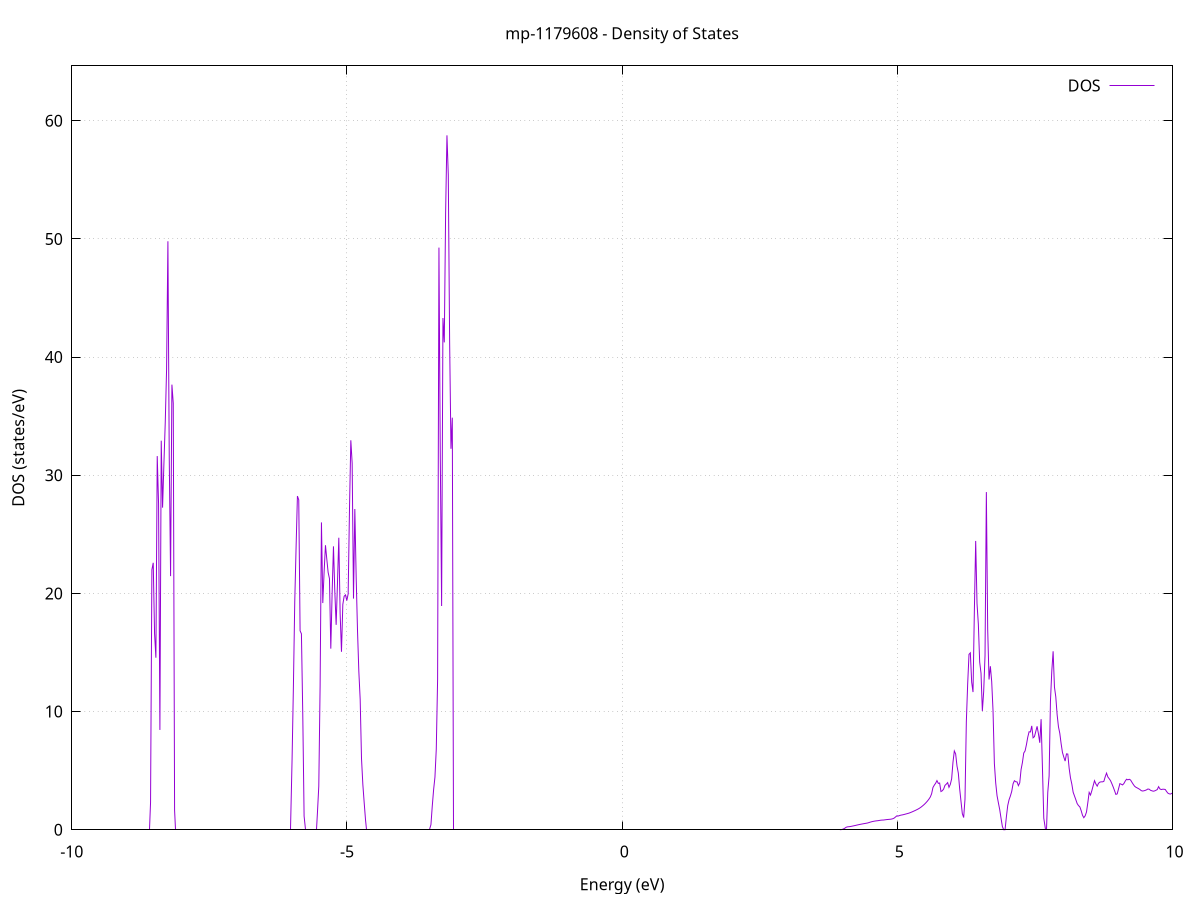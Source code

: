 set title 'mp-1179608 - Density of States'
set xlabel 'Energy (eV)'
set ylabel 'DOS (states/eV)'
set grid
set xrange [-10:10]
set yrange [0:64.647]
set xzeroaxis lt -1
set terminal png size 800,600
set output 'mp-1179608_dos_gnuplot.png'
plot '-' using 1:2 with lines title 'DOS'
-28.243700 0.000000
-28.219400 0.000000
-28.195200 0.000000
-28.170900 0.000000
-28.146600 0.000000
-28.122400 0.000000
-28.098100 0.000000
-28.073900 0.000000
-28.049600 0.000000
-28.025300 0.000000
-28.001100 0.000000
-27.976800 0.000000
-27.952600 0.000000
-27.928300 0.000000
-27.904000 0.000000
-27.879800 0.000000
-27.855500 0.000000
-27.831300 0.000000
-27.807000 0.000000
-27.782700 0.000000
-27.758500 0.000000
-27.734200 0.000000
-27.710000 0.000000
-27.685700 0.000000
-27.661400 0.000000
-27.637200 0.000000
-27.612900 0.000000
-27.588700 0.000000
-27.564400 0.000000
-27.540100 0.000000
-27.515900 0.000000
-27.491600 0.000000
-27.467400 0.000000
-27.443100 0.000000
-27.418800 0.000000
-27.394600 0.000000
-27.370300 0.000000
-27.346100 0.000000
-27.321800 0.000000
-27.297500 0.000000
-27.273300 0.000000
-27.249000 0.000000
-27.224800 0.000000
-27.200500 0.000000
-27.176200 0.000000
-27.152000 0.000000
-27.127700 0.000000
-27.103500 0.000000
-27.079200 0.000000
-27.054900 0.000000
-27.030700 0.000000
-27.006400 0.000000
-26.982200 0.000000
-26.957900 0.000000
-26.933600 0.000000
-26.909400 0.000000
-26.885100 0.000000
-26.860900 0.000000
-26.836600 0.000000
-26.812300 0.000000
-26.788100 0.000000
-26.763800 0.000000
-26.739600 0.000000
-26.715300 0.000000
-26.691000 0.000000
-26.666800 0.000000
-26.642500 0.000000
-26.618300 0.000000
-26.594000 0.000000
-26.569700 0.000000
-26.545500 0.000000
-26.521200 0.000000
-26.497000 0.000000
-26.472700 0.000000
-26.448400 0.000000
-26.424200 0.000000
-26.399900 0.000000
-26.375700 0.000000
-26.351400 0.000000
-26.327100 0.000000
-26.302900 0.000000
-26.278600 0.000000
-26.254400 0.000000
-26.230100 0.000000
-26.205800 0.000000
-26.181600 0.000000
-26.157300 0.000000
-26.133100 0.000000
-26.108800 0.000000
-26.084500 0.000000
-26.060300 0.000000
-26.036000 6.989600
-26.011800 115.674300
-25.987500 0.000000
-25.963200 0.000000
-25.939000 0.000000
-25.914700 0.000000
-25.890500 0.000000
-25.866200 0.000000
-25.841900 0.000000
-25.817700 0.000000
-25.793400 0.000000
-25.769200 0.000000
-25.744900 0.000000
-25.720600 0.000000
-25.696400 0.000000
-25.672100 0.000000
-25.647900 0.000000
-25.623600 0.000000
-25.599300 0.000000
-25.575100 0.000000
-25.550800 0.000000
-25.526600 0.000000
-25.502300 0.000000
-25.478000 0.000000
-25.453800 0.000000
-25.429500 0.000000
-25.405300 0.000000
-25.381000 0.000000
-25.356700 0.000000
-25.332500 0.000000
-25.308200 0.000000
-25.284000 0.000000
-25.259700 0.000000
-25.235400 0.000000
-25.211200 0.000000
-25.186900 0.000000
-25.162700 0.000000
-25.138400 0.000000
-25.114100 0.000000
-25.089900 0.000000
-25.065600 0.000000
-25.041400 0.000000
-25.017100 0.000000
-24.992800 0.000000
-24.968600 0.000000
-24.944300 0.000000
-24.920100 0.000000
-24.895800 0.000000
-24.871500 0.000000
-24.847300 0.000000
-24.823000 0.000000
-24.798800 0.000000
-24.774500 0.000000
-24.750200 0.000000
-24.726000 0.000000
-24.701700 0.000000
-24.677500 0.000000
-24.653200 0.000000
-24.628900 0.000000
-24.604700 0.000000
-24.580400 0.000000
-24.556200 0.000000
-24.531900 0.000000
-24.507600 0.000000
-24.483400 0.000000
-24.459100 0.000000
-24.434900 0.000000
-24.410600 0.000000
-24.386300 0.000000
-24.362100 0.000000
-24.337800 0.000000
-24.313600 0.000000
-24.289300 0.000000
-24.265000 0.000000
-24.240800 0.000000
-24.216500 0.000000
-24.192300 0.000000
-24.168000 0.000000
-24.143700 0.000000
-24.119500 0.000000
-24.095200 0.000000
-24.071000 0.000000
-24.046700 0.000000
-24.022400 0.000000
-23.998200 0.000000
-23.973900 0.000000
-23.949700 0.000000
-23.925400 0.000000
-23.901100 0.000000
-23.876900 0.000000
-23.852600 0.000000
-23.828400 0.000000
-23.804100 0.000000
-23.779800 0.000000
-23.755600 0.000000
-23.731300 0.000000
-23.707100 0.000000
-23.682800 0.000000
-23.658500 0.000000
-23.634300 0.000000
-23.610000 0.000000
-23.585800 0.000000
-23.561500 0.000000
-23.537200 0.000000
-23.513000 0.000000
-23.488700 0.000000
-23.464500 0.000000
-23.440200 0.000000
-23.415900 0.000000
-23.391700 0.000000
-23.367400 0.000000
-23.343200 0.000000
-23.318900 0.000000
-23.294600 0.000000
-23.270400 0.000000
-23.246100 0.000000
-23.221900 0.000000
-23.197600 0.000000
-23.173300 0.000000
-23.149100 0.000000
-23.124800 0.000000
-23.100600 0.000000
-23.076300 0.000000
-23.052000 0.000000
-23.027800 0.000000
-23.003500 0.000000
-22.979300 0.000000
-22.955000 0.000000
-22.930700 0.000000
-22.906500 0.000000
-22.882200 0.000000
-22.858000 0.000000
-22.833700 0.000000
-22.809400 0.000000
-22.785200 0.000000
-22.760900 0.000000
-22.736700 0.000000
-22.712400 0.000000
-22.688100 0.000000
-22.663900 0.000000
-22.639600 0.000000
-22.615400 0.000000
-22.591100 0.000000
-22.566800 0.000000
-22.542600 0.000000
-22.518300 0.000000
-22.494100 0.000000
-22.469800 0.000000
-22.445500 0.000000
-22.421300 0.000000
-22.397000 0.000000
-22.372800 0.000000
-22.348500 0.000000
-22.324200 0.000000
-22.300000 0.000000
-22.275700 0.000000
-22.251500 0.000000
-22.227200 0.000000
-22.202900 0.000000
-22.178700 0.000000
-22.154400 0.000000
-22.130200 45.768400
-22.105900 201.641200
-22.081700 0.000000
-22.057400 0.000000
-22.033100 0.000000
-22.008900 0.000000
-21.984600 0.000000
-21.960400 0.000000
-21.936100 0.000000
-21.911800 0.000000
-21.887600 0.000000
-21.863300 0.000000
-21.839100 0.000000
-21.814800 0.000000
-21.790500 0.000000
-21.766300 0.000000
-21.742000 0.000000
-21.717800 0.000000
-21.693500 0.000000
-21.669200 0.000000
-21.645000 0.000000
-21.620700 0.000000
-21.596500 0.000000
-21.572200 0.000000
-21.547900 74.171600
-21.523700 86.849000
-21.499400 98.756500
-21.475200 26.857100
-21.450900 0.000000
-21.426600 0.000000
-21.402400 0.000000
-21.378100 0.000000
-21.353900 0.000000
-21.329600 0.000000
-21.305300 0.000000
-21.281100 0.000000
-21.256800 0.000000
-21.232600 0.000000
-21.208300 0.000000
-21.184000 0.000000
-21.159800 0.000000
-21.135500 0.000000
-21.111300 0.000000
-21.087000 0.000000
-21.062700 0.000000
-21.038500 0.000000
-21.014200 0.000000
-20.990000 0.000000
-20.965700 0.000000
-20.941400 0.000000
-20.917200 0.000000
-20.892900 0.000000
-20.868700 0.000000
-20.844400 0.000000
-20.820100 0.000000
-20.795900 0.000000
-20.771600 0.000000
-20.747400 0.000000
-20.723100 0.000000
-20.698800 0.000000
-20.674600 0.000000
-20.650300 0.000000
-20.626100 0.000000
-20.601800 0.000000
-20.577500 0.000000
-20.553300 0.000000
-20.529000 0.000000
-20.504800 0.000000
-20.480500 0.000000
-20.456200 0.000000
-20.432000 0.000000
-20.407700 0.000000
-20.383500 0.000000
-20.359200 0.000000
-20.334900 0.000000
-20.310700 0.000000
-20.286400 0.000000
-20.262200 0.000000
-20.237900 0.000000
-20.213600 0.000000
-20.189400 0.000000
-20.165100 0.000000
-20.140900 0.000000
-20.116600 0.000000
-20.092300 0.000000
-20.068100 0.000000
-20.043800 0.000000
-20.019600 0.000000
-19.995300 0.000000
-19.971000 0.000000
-19.946800 0.000000
-19.922500 0.000000
-19.898300 0.000000
-19.874000 0.000000
-19.849700 0.000000
-19.825500 0.000000
-19.801200 0.000000
-19.777000 0.000000
-19.752700 0.000000
-19.728400 0.000000
-19.704200 0.000000
-19.679900 0.000000
-19.655700 0.000000
-19.631400 0.000000
-19.607100 0.000000
-19.582900 0.000000
-19.558600 0.000000
-19.534400 0.000000
-19.510100 0.000000
-19.485800 0.000000
-19.461600 0.000000
-19.437300 0.000000
-19.413100 0.000000
-19.388800 0.000000
-19.364500 0.000000
-19.340300 0.000000
-19.316000 0.000000
-19.291800 0.000000
-19.267500 0.000000
-19.243200 0.000000
-19.219000 0.000000
-19.194700 0.000000
-19.170500 0.000000
-19.146200 0.000000
-19.121900 0.000000
-19.097700 0.000000
-19.073400 0.000000
-19.049200 0.000000
-19.024900 0.000000
-19.000600 0.000000
-18.976400 0.000000
-18.952100 0.000000
-18.927900 0.000000
-18.903600 0.000000
-18.879300 0.000000
-18.855100 0.000000
-18.830800 0.000000
-18.806600 0.000000
-18.782300 0.000000
-18.758000 0.000000
-18.733800 0.000000
-18.709500 0.000000
-18.685300 0.000000
-18.661000 0.000000
-18.636700 0.000000
-18.612500 0.000000
-18.588200 0.000000
-18.564000 0.000000
-18.539700 0.000000
-18.515400 0.000000
-18.491200 0.000000
-18.466900 0.000000
-18.442700 0.000000
-18.418400 0.000000
-18.394100 0.000000
-18.369900 0.000000
-18.345600 0.000000
-18.321400 0.000000
-18.297100 0.000000
-18.272800 0.000000
-18.248600 0.000000
-18.224300 0.000000
-18.200100 0.000000
-18.175800 0.000000
-18.151500 0.000000
-18.127300 0.000000
-18.103000 0.000000
-18.078800 0.000000
-18.054500 0.000000
-18.030200 0.000000
-18.006000 0.000000
-17.981700 0.000000
-17.957500 0.000000
-17.933200 0.000000
-17.908900 0.000000
-17.884700 0.000000
-17.860400 0.000000
-17.836200 0.000000
-17.811900 0.000000
-17.787600 0.000000
-17.763400 0.000000
-17.739100 0.000000
-17.714900 0.000000
-17.690600 0.000000
-17.666300 0.000000
-17.642100 0.000000
-17.617800 0.000000
-17.593600 0.000000
-17.569300 0.000000
-17.545000 0.000000
-17.520800 0.000000
-17.496500 0.000000
-17.472300 0.000000
-17.448000 0.000000
-17.423700 0.000000
-17.399500 0.000000
-17.375200 0.000000
-17.351000 0.000000
-17.326700 0.000000
-17.302400 0.000000
-17.278200 0.000000
-17.253900 0.000000
-17.229700 0.000000
-17.205400 0.000000
-17.181100 0.000000
-17.156900 0.000000
-17.132600 0.000000
-17.108400 0.000000
-17.084100 0.000000
-17.059800 0.000000
-17.035600 0.000000
-17.011300 0.000000
-16.987100 0.000000
-16.962800 0.000000
-16.938500 0.000000
-16.914300 0.000000
-16.890000 0.000000
-16.865800 0.000000
-16.841500 0.000000
-16.817200 0.000000
-16.793000 0.000000
-16.768700 0.000000
-16.744500 0.000000
-16.720200 0.000000
-16.695900 0.000000
-16.671700 0.000000
-16.647400 0.000000
-16.623200 0.000000
-16.598900 0.000000
-16.574600 0.000000
-16.550400 0.000000
-16.526100 0.000000
-16.501900 0.000000
-16.477600 0.000000
-16.453300 0.000000
-16.429100 0.000000
-16.404800 0.000000
-16.380600 0.000000
-16.356300 0.000000
-16.332000 0.000000
-16.307800 0.000000
-16.283500 0.000000
-16.259300 0.000000
-16.235000 0.000000
-16.210700 0.000000
-16.186500 0.000000
-16.162200 0.000000
-16.138000 0.000000
-16.113700 0.000000
-16.089400 0.000000
-16.065200 0.000000
-16.040900 0.000000
-16.016700 0.000000
-15.992400 0.000000
-15.968100 0.000000
-15.943900 0.000000
-15.919600 0.000000
-15.895400 0.000000
-15.871100 0.000000
-15.846800 0.000000
-15.822600 0.000000
-15.798300 0.000000
-15.774100 0.000000
-15.749800 0.000000
-15.725500 0.000000
-15.701300 0.000000
-15.677000 0.000000
-15.652800 0.000000
-15.628500 0.000000
-15.604200 0.000000
-15.580000 0.000000
-15.555700 0.000000
-15.531500 0.000000
-15.507200 0.000000
-15.482900 0.000000
-15.458700 0.000000
-15.434400 0.000000
-15.410200 0.000000
-15.385900 0.000000
-15.361600 0.000000
-15.337400 0.000000
-15.313100 0.000000
-15.288900 0.000000
-15.264600 0.000000
-15.240300 0.000000
-15.216100 0.000000
-15.191800 0.000000
-15.167600 0.000000
-15.143300 0.000000
-15.119000 0.000000
-15.094800 0.000000
-15.070500 0.000000
-15.046300 0.000000
-15.022000 0.000000
-14.997700 0.000000
-14.973500 0.000000
-14.949200 0.000000
-14.925000 0.000000
-14.900700 0.000000
-14.876400 0.000000
-14.852200 0.000000
-14.827900 0.000000
-14.803700 0.000000
-14.779400 0.000000
-14.755100 0.000000
-14.730900 0.000000
-14.706600 0.000000
-14.682400 0.000000
-14.658100 0.000000
-14.633800 0.000000
-14.609600 0.000000
-14.585300 0.000000
-14.561100 0.000000
-14.536800 0.000000
-14.512500 0.000000
-14.488300 0.000000
-14.464000 0.000000
-14.439800 0.000000
-14.415500 0.000000
-14.391200 0.000000
-14.367000 0.000000
-14.342700 0.000000
-14.318500 0.000000
-14.294200 0.000000
-14.270000 0.000000
-14.245700 0.000000
-14.221400 0.000000
-14.197200 0.000000
-14.172900 0.000000
-14.148700 0.000000
-14.124400 0.000000
-14.100100 0.000000
-14.075900 0.000000
-14.051600 0.000000
-14.027400 0.000000
-14.003100 0.000000
-13.978800 0.000000
-13.954600 0.000000
-13.930300 0.000000
-13.906100 0.000000
-13.881800 0.000000
-13.857500 0.000000
-13.833300 0.000000
-13.809000 0.000000
-13.784800 0.000000
-13.760500 0.000000
-13.736200 0.000000
-13.712000 0.000000
-13.687700 0.000000
-13.663500 0.000000
-13.639200 0.000000
-13.614900 0.000000
-13.590700 0.000000
-13.566400 0.000000
-13.542200 0.000000
-13.517900 0.000000
-13.493600 0.000000
-13.469400 0.000000
-13.445100 0.000000
-13.420900 0.000000
-13.396600 0.000000
-13.372300 0.000000
-13.348100 0.000000
-13.323800 0.000000
-13.299600 0.000000
-13.275300 0.000000
-13.251000 0.000000
-13.226800 0.000000
-13.202500 0.000000
-13.178300 0.000000
-13.154000 0.000000
-13.129700 0.000000
-13.105500 0.000000
-13.081200 0.000000
-13.057000 0.000000
-13.032700 0.000000
-13.008400 0.000000
-12.984200 0.000000
-12.959900 0.000000
-12.935700 0.000000
-12.911400 0.000000
-12.887100 0.000000
-12.862900 0.000000
-12.838600 0.000000
-12.814400 0.000000
-12.790100 0.000000
-12.765800 0.000000
-12.741600 0.000000
-12.717300 0.000000
-12.693100 0.000000
-12.668800 0.000000
-12.644500 0.000000
-12.620300 0.000000
-12.596000 0.000000
-12.571800 0.000000
-12.547500 0.000000
-12.523200 0.000000
-12.499000 0.000000
-12.474700 0.000000
-12.450500 0.000000
-12.426200 0.000000
-12.401900 0.000000
-12.377700 0.000000
-12.353400 0.000000
-12.329200 0.000000
-12.304900 0.000000
-12.280600 0.000000
-12.256400 0.000000
-12.232100 0.000000
-12.207900 0.000000
-12.183600 0.000000
-12.159300 0.000000
-12.135100 0.000000
-12.110800 0.000000
-12.086600 0.000000
-12.062300 0.000000
-12.038000 0.000000
-12.013800 0.000000
-11.989500 0.000000
-11.965300 0.000000
-11.941000 0.000000
-11.916700 0.000000
-11.892500 0.000000
-11.868200 0.000000
-11.844000 0.000000
-11.819700 0.000000
-11.795400 0.000000
-11.771200 0.000000
-11.746900 0.000000
-11.722700 0.000000
-11.698400 0.000000
-11.674100 0.000000
-11.649900 0.000000
-11.625600 0.000000
-11.601400 0.000000
-11.577100 0.000000
-11.552800 0.000000
-11.528600 0.000000
-11.504300 0.000000
-11.480100 0.000000
-11.455800 0.000000
-11.431500 0.000000
-11.407300 0.000000
-11.383000 0.000000
-11.358800 0.000000
-11.334500 0.000000
-11.310200 0.000000
-11.286000 0.000000
-11.261700 0.000000
-11.237500 0.000000
-11.213200 0.000000
-11.188900 0.000000
-11.164700 0.000000
-11.140400 0.000000
-11.116200 0.000000
-11.091900 0.000000
-11.067600 0.000000
-11.043400 0.000000
-11.019100 0.000000
-10.994900 0.000000
-10.970600 0.000000
-10.946300 0.000000
-10.922100 0.804100
-10.897800 1.560700
-10.873600 2.263800
-10.849300 2.971500
-10.825000 3.960500
-10.800800 4.523800
-10.776500 5.155900
-10.752300 7.233900
-10.728000 9.066100
-10.703700 12.742000
-10.679500 23.434800
-10.655200 24.237800
-10.631000 25.458300
-10.606700 16.348200
-10.582400 11.263300
-10.558200 12.159400
-10.533900 2.748900
-10.509700 0.000000
-10.485400 0.000000
-10.461100 0.000000
-10.436900 0.000000
-10.412600 0.000000
-10.388400 0.000000
-10.364100 0.000000
-10.339800 0.000000
-10.315600 0.000000
-10.291300 0.000000
-10.267100 0.000000
-10.242800 0.000000
-10.218500 0.000000
-10.194300 0.000000
-10.170000 0.000000
-10.145800 0.000000
-10.121500 0.000000
-10.097200 0.000000
-10.073000 0.000000
-10.048700 0.000000
-10.024500 0.000000
-10.000200 0.000000
-9.975900 0.000000
-9.951700 0.000000
-9.927400 0.000000
-9.903200 0.000000
-9.878900 0.000000
-9.854600 0.000000
-9.830400 0.000000
-9.806100 0.000000
-9.781900 0.000000
-9.757600 0.000000
-9.733300 0.000000
-9.709100 0.000000
-9.684800 0.000000
-9.660600 0.000000
-9.636300 0.000000
-9.612000 0.000000
-9.587800 0.000000
-9.563500 0.000000
-9.539300 0.000000
-9.515000 0.000000
-9.490700 0.000000
-9.466500 0.000000
-9.442200 0.000000
-9.418000 0.000000
-9.393700 0.000000
-9.369400 0.000000
-9.345200 0.000000
-9.320900 0.000000
-9.296700 0.000000
-9.272400 0.000000
-9.248100 0.000000
-9.223900 0.000000
-9.199600 0.000000
-9.175400 0.000000
-9.151100 0.000000
-9.126800 0.000000
-9.102600 0.000000
-9.078300 0.000000
-9.054100 0.000000
-9.029800 0.000000
-9.005500 0.000000
-8.981300 0.000000
-8.957000 0.000000
-8.932800 0.000000
-8.908500 0.000000
-8.884200 0.000000
-8.860000 0.000000
-8.835700 0.000000
-8.811500 0.000000
-8.787200 0.000000
-8.762900 0.000000
-8.738700 0.000000
-8.714400 0.000000
-8.690200 0.000000
-8.665900 0.000000
-8.641600 0.000000
-8.617400 0.000000
-8.593100 0.000000
-8.568900 2.321900
-8.544600 22.011300
-8.520300 22.594500
-8.496100 16.603400
-8.471800 14.561800
-8.447600 31.625100
-8.423300 27.585700
-8.399000 8.450400
-8.374800 32.929800
-8.350500 27.259000
-8.326300 30.954900
-8.302000 34.427600
-8.277700 38.947800
-8.253500 49.804000
-8.229200 31.510300
-8.205000 21.466200
-8.180700 37.670800
-8.156400 36.092200
-8.132200 1.643500
-8.107900 0.000000
-8.083700 0.000000
-8.059400 0.000000
-8.035100 0.000000
-8.010900 0.000000
-7.986600 0.000000
-7.962400 0.000000
-7.938100 0.000000
-7.913800 0.000000
-7.889600 0.000000
-7.865300 0.000000
-7.841100 0.000000
-7.816800 0.000000
-7.792500 0.000000
-7.768300 0.000000
-7.744000 0.000000
-7.719800 0.000000
-7.695500 0.000000
-7.671200 0.000000
-7.647000 0.000000
-7.622700 0.000000
-7.598500 0.000000
-7.574200 0.000000
-7.549900 0.000000
-7.525700 0.000000
-7.501400 0.000000
-7.477200 0.000000
-7.452900 0.000000
-7.428600 0.000000
-7.404400 0.000000
-7.380100 0.000000
-7.355900 0.000000
-7.331600 0.000000
-7.307300 0.000000
-7.283100 0.000000
-7.258800 0.000000
-7.234600 0.000000
-7.210300 0.000000
-7.186000 0.000000
-7.161800 0.000000
-7.137500 0.000000
-7.113300 0.000000
-7.089000 0.000000
-7.064700 0.000000
-7.040500 0.000000
-7.016200 0.000000
-6.992000 0.000000
-6.967700 0.000000
-6.943400 0.000000
-6.919200 0.000000
-6.894900 0.000000
-6.870700 0.000000
-6.846400 0.000000
-6.822100 0.000000
-6.797900 0.000000
-6.773600 0.000000
-6.749400 0.000000
-6.725100 0.000000
-6.700800 0.000000
-6.676600 0.000000
-6.652300 0.000000
-6.628100 0.000000
-6.603800 0.000000
-6.579600 0.000000
-6.555300 0.000000
-6.531000 0.000000
-6.506800 0.000000
-6.482500 0.000000
-6.458300 0.000000
-6.434000 0.000000
-6.409700 0.000000
-6.385500 0.000000
-6.361200 0.000000
-6.337000 0.000000
-6.312700 0.000000
-6.288400 0.000000
-6.264200 0.000000
-6.239900 0.000000
-6.215700 0.000000
-6.191400 0.000000
-6.167100 0.000000
-6.142900 0.000000
-6.118600 0.000000
-6.094400 0.000000
-6.070100 0.000000
-6.045800 0.000000
-6.021600 0.000000
-5.997300 5.970800
-5.973100 12.164400
-5.948800 19.311300
-5.924500 23.904600
-5.900300 28.240500
-5.876000 27.919300
-5.851800 16.836700
-5.827500 16.582400
-5.803200 9.804300
-5.779000 1.158000
-5.754700 0.000000
-5.730500 0.000000
-5.706200 0.000000
-5.681900 0.000000
-5.657700 0.000000
-5.633400 0.000000
-5.609200 0.000000
-5.584900 0.000000
-5.560600 0.000100
-5.536400 1.461700
-5.512100 3.687900
-5.487900 12.182800
-5.463600 26.014300
-5.439300 19.185100
-5.415100 21.848800
-5.390800 24.080100
-5.366600 22.911600
-5.342300 21.782600
-5.318000 21.252100
-5.293800 15.328800
-5.269500 20.068300
-5.245300 23.983900
-5.221000 20.176900
-5.196700 17.343400
-5.172500 20.892700
-5.148200 24.716200
-5.124000 18.291800
-5.099700 15.062600
-5.075400 19.065900
-5.051200 19.761900
-5.026900 19.876900
-5.002700 19.398200
-4.978400 19.965600
-4.954100 27.140000
-4.929900 32.962900
-4.905600 31.021800
-4.881400 19.562300
-4.857100 27.147700
-4.832800 21.366800
-4.808600 16.875800
-4.784300 13.388300
-4.760100 11.047800
-4.735800 6.024900
-4.711500 3.830100
-4.687300 2.299700
-4.663000 0.841500
-4.638800 0.000000
-4.614500 0.000000
-4.590200 0.000000
-4.566000 0.000000
-4.541700 0.000000
-4.517500 0.000000
-4.493200 0.000000
-4.468900 0.000000
-4.444700 0.000000
-4.420400 0.000000
-4.396200 0.000000
-4.371900 0.000000
-4.347600 0.000000
-4.323400 0.000000
-4.299100 0.000000
-4.274900 0.000000
-4.250600 0.000000
-4.226300 0.000000
-4.202100 0.000000
-4.177800 0.000000
-4.153600 0.000000
-4.129300 0.000000
-4.105000 0.000000
-4.080800 0.000000
-4.056500 0.000000
-4.032300 0.000000
-4.008000 0.000000
-3.983700 0.000000
-3.959500 0.000000
-3.935200 0.000000
-3.911000 0.000000
-3.886700 0.000000
-3.862400 0.000000
-3.838200 0.000000
-3.813900 0.000000
-3.789700 0.000000
-3.765400 0.000000
-3.741100 0.000000
-3.716900 0.000000
-3.692600 0.000000
-3.668400 0.000000
-3.644100 0.000000
-3.619800 0.000000
-3.595600 0.000000
-3.571300 0.000000
-3.547100 0.000000
-3.522800 0.000000
-3.498500 0.000000
-3.474300 0.434500
-3.450000 2.009600
-3.425800 3.389300
-3.401500 4.455200
-3.377200 6.826100
-3.353000 12.748700
-3.328700 49.269500
-3.304500 31.660700
-3.280200 18.937800
-3.255900 43.309500
-3.231700 41.247300
-3.207400 52.241900
-3.183200 58.769600
-3.158900 55.429500
-3.134600 41.303200
-3.110400 32.240400
-3.086100 34.874600
-3.061900 0.000000
-3.037600 0.000000
-3.013300 0.000000
-2.989100 0.000000
-2.964800 0.000000
-2.940600 0.000000
-2.916300 0.000000
-2.892000 0.000000
-2.867800 0.000000
-2.843500 0.000000
-2.819300 0.000000
-2.795000 0.000000
-2.770700 0.000000
-2.746500 0.000000
-2.722200 0.000000
-2.698000 0.000000
-2.673700 0.000000
-2.649400 0.000000
-2.625200 0.000000
-2.600900 0.000000
-2.576700 0.000000
-2.552400 0.000000
-2.528100 0.000000
-2.503900 0.000000
-2.479600 0.000000
-2.455400 0.000000
-2.431100 0.000000
-2.406800 0.000000
-2.382600 0.000000
-2.358300 0.000000
-2.334100 0.000000
-2.309800 0.000000
-2.285500 0.000000
-2.261300 0.000000
-2.237000 0.000000
-2.212800 0.000000
-2.188500 0.000000
-2.164200 0.000000
-2.140000 0.000000
-2.115700 0.000000
-2.091500 0.000000
-2.067200 0.000000
-2.042900 0.000000
-2.018700 0.000000
-1.994400 0.000000
-1.970200 0.000000
-1.945900 0.000000
-1.921600 0.000000
-1.897400 0.000000
-1.873100 0.000000
-1.848900 0.000000
-1.824600 0.000000
-1.800300 0.000000
-1.776100 0.000000
-1.751800 0.000000
-1.727600 0.000000
-1.703300 0.000000
-1.679000 0.000000
-1.654800 0.000000
-1.630500 0.000000
-1.606300 0.000000
-1.582000 0.000000
-1.557700 0.000000
-1.533500 0.000000
-1.509200 0.000000
-1.485000 0.000000
-1.460700 0.000000
-1.436400 0.000000
-1.412200 0.000000
-1.387900 0.000000
-1.363700 0.000000
-1.339400 0.000000
-1.315100 0.000000
-1.290900 0.000000
-1.266600 0.000000
-1.242400 0.000000
-1.218100 0.000000
-1.193800 0.000000
-1.169600 0.000000
-1.145300 0.000000
-1.121100 0.000000
-1.096800 0.000000
-1.072500 0.000000
-1.048300 0.000000
-1.024000 0.000000
-0.999800 0.000000
-0.975500 0.000000
-0.951200 0.000000
-0.927000 0.000000
-0.902700 0.000000
-0.878500 0.000000
-0.854200 0.000000
-0.829900 0.000000
-0.805700 0.000000
-0.781400 0.000000
-0.757200 0.000000
-0.732900 0.000000
-0.708600 0.000000
-0.684400 0.000000
-0.660100 0.000000
-0.635900 0.000000
-0.611600 0.000000
-0.587300 0.000000
-0.563100 0.000000
-0.538800 0.000000
-0.514600 0.000000
-0.490300 0.000000
-0.466000 0.000000
-0.441800 0.000000
-0.417500 0.000000
-0.393300 0.000000
-0.369000 0.000000
-0.344700 0.000000
-0.320500 0.000000
-0.296200 0.000000
-0.272000 0.000000
-0.247700 0.000000
-0.223400 0.000000
-0.199200 0.000000
-0.174900 0.000000
-0.150700 0.000000
-0.126400 0.000000
-0.102100 0.000000
-0.077900 0.000000
-0.053600 0.000000
-0.029400 0.000000
-0.005100 0.000000
0.019200 0.000000
0.043400 0.000000
0.067700 0.000000
0.091900 0.000000
0.116200 0.000000
0.140500 0.000000
0.164700 0.000000
0.189000 0.000000
0.213200 0.000000
0.237500 0.000000
0.261800 0.000000
0.286000 0.000000
0.310300 0.000000
0.334500 0.000000
0.358800 0.000000
0.383100 0.000000
0.407300 0.000000
0.431600 0.000000
0.455800 0.000000
0.480100 0.000000
0.504400 0.000000
0.528600 0.000000
0.552900 0.000000
0.577100 0.000000
0.601400 0.000000
0.625700 0.000000
0.649900 0.000000
0.674200 0.000000
0.698400 0.000000
0.722700 0.000000
0.747000 0.000000
0.771200 0.000000
0.795500 0.000000
0.819700 0.000000
0.844000 0.000000
0.868300 0.000000
0.892500 0.000000
0.916800 0.000000
0.941000 0.000000
0.965300 0.000000
0.989600 0.000000
1.013800 0.000000
1.038100 0.000000
1.062300 0.000000
1.086600 0.000000
1.110900 0.000000
1.135100 0.000000
1.159400 0.000000
1.183600 0.000000
1.207900 0.000000
1.232100 0.000000
1.256400 0.000000
1.280700 0.000000
1.304900 0.000000
1.329200 0.000000
1.353400 0.000000
1.377700 0.000000
1.402000 0.000000
1.426200 0.000000
1.450500 0.000000
1.474700 0.000000
1.499000 0.000000
1.523300 0.000000
1.547500 0.000000
1.571800 0.000000
1.596000 0.000000
1.620300 0.000000
1.644600 0.000000
1.668800 0.000000
1.693100 0.000000
1.717300 0.000000
1.741600 0.000000
1.765900 0.000000
1.790100 0.000000
1.814400 0.000000
1.838600 0.000000
1.862900 0.000000
1.887200 0.000000
1.911400 0.000000
1.935700 0.000000
1.959900 0.000000
1.984200 0.000000
2.008500 0.000000
2.032700 0.000000
2.057000 0.000000
2.081200 0.000000
2.105500 0.000000
2.129800 0.000000
2.154000 0.000000
2.178300 0.000000
2.202500 0.000000
2.226800 0.000000
2.251100 0.000000
2.275300 0.000000
2.299600 0.000000
2.323800 0.000000
2.348100 0.000000
2.372400 0.000000
2.396600 0.000000
2.420900 0.000000
2.445100 0.000000
2.469400 0.000000
2.493700 0.000000
2.517900 0.000000
2.542200 0.000000
2.566400 0.000000
2.590700 0.000000
2.615000 0.000000
2.639200 0.000000
2.663500 0.000000
2.687700 0.000000
2.712000 0.000000
2.736300 0.000000
2.760500 0.000000
2.784800 0.000000
2.809000 0.000000
2.833300 0.000000
2.857600 0.000000
2.881800 0.000000
2.906100 0.000000
2.930300 0.000000
2.954600 0.000000
2.978900 0.000000
3.003100 0.000000
3.027400 0.000000
3.051600 0.000000
3.075900 0.000000
3.100200 0.000000
3.124400 0.000000
3.148700 0.000000
3.172900 0.000000
3.197200 0.000000
3.221500 0.000000
3.245700 0.000000
3.270000 0.000000
3.294200 0.000000
3.318500 0.000000
3.342800 0.000000
3.367000 0.000000
3.391300 0.000000
3.415500 0.000000
3.439800 0.000000
3.464100 0.000000
3.488300 0.000000
3.512600 0.000000
3.536800 0.000000
3.561100 0.000000
3.585400 0.000000
3.609600 0.000000
3.633900 0.000000
3.658100 0.000000
3.682400 0.000000
3.706700 0.000000
3.730900 0.000000
3.755200 0.000000
3.779400 0.000000
3.803700 0.000000
3.828000 0.000000
3.852200 0.000000
3.876500 0.000000
3.900700 0.000000
3.925000 0.000000
3.949300 0.000000
3.973500 0.005400
3.997800 0.029100
4.022000 0.071700
4.046300 0.133300
4.070600 0.213800
4.094800 0.248600
4.119100 0.259000
4.143300 0.272800
4.167600 0.295000
4.191900 0.319000
4.216100 0.343800
4.240400 0.369500
4.264600 0.395900
4.288900 0.422200
4.313200 0.447300
4.337400 0.469600
4.361700 0.491200
4.385900 0.512100
4.410200 0.531800
4.434500 0.551900
4.458700 0.573500
4.483000 0.608500
4.507200 0.645000
4.531500 0.677000
4.555800 0.704500
4.580000 0.727200
4.604300 0.745700
4.628500 0.761000
4.652800 0.772700
4.677100 0.793400
4.701300 0.810900
4.725600 0.820600
4.749800 0.824900
4.774100 0.841800
4.798400 0.857300
4.822600 0.870000
4.846900 0.880100
4.871100 0.889800
4.895400 0.906800
4.919700 0.937800
4.943900 0.992800
4.968200 1.087900
4.992400 1.180800
5.016700 1.164400
5.041000 1.206400
5.065200 1.238700
5.089500 1.258400
5.113700 1.283200
5.138000 1.313800
5.162300 1.344300
5.186500 1.375200
5.210800 1.407700
5.235000 1.450000
5.259300 1.496600
5.283600 1.545500
5.307800 1.596500
5.332100 1.649500
5.356300 1.704700
5.380600 1.764300
5.404900 1.832300
5.429100 1.910500
5.453400 2.000100
5.477600 2.094800
5.501900 2.201300
5.526200 2.320100
5.550400 2.449300
5.574700 2.598400
5.598900 2.769800
5.623200 3.045700
5.647500 3.577900
5.671700 3.776200
5.696000 3.936800
5.720200 4.162100
5.744500 3.926900
5.768800 3.955000
5.793000 3.236600
5.817300 3.302200
5.841500 3.445400
5.865800 3.757000
5.890100 3.863300
5.914300 3.991900
5.938600 3.593200
5.962800 3.842000
5.987100 4.312200
6.011400 5.721200
6.035600 6.669300
6.059900 6.416900
6.084100 5.402700
6.108400 4.793600
6.132700 3.472100
6.156900 2.407500
6.181200 1.364200
6.205400 1.035300
6.229700 2.594200
6.254000 9.141700
6.278200 12.327100
6.302500 14.847200
6.326700 14.972300
6.351000 12.485500
6.375300 11.653800
6.399500 18.411500
6.423800 24.444800
6.448000 19.149500
6.472300 17.406500
6.496600 14.187300
6.520800 13.252200
6.545100 10.048300
6.569300 11.708400
6.593600 14.746600
6.617900 28.580300
6.642100 16.959500
6.666400 12.718800
6.690600 13.841600
6.714900 12.532200
6.739200 10.056300
6.763400 5.610600
6.787700 3.962600
6.811900 2.888100
6.836200 2.286300
6.860500 1.706700
6.884700 0.966000
6.909000 0.273100
6.933200 0.000000
6.957500 0.005100
6.981800 1.102700
7.006000 2.048200
7.030300 2.542300
7.054500 2.860700
7.078800 3.250600
7.103100 3.888000
7.127300 4.150800
7.151600 4.065500
7.175800 4.049800
7.200100 3.734300
7.224400 3.971700
7.248600 5.094800
7.272900 5.688800
7.297100 6.492600
7.321400 6.674200
7.345700 7.194100
7.369900 7.830600
7.394200 8.295200
7.418400 8.276600
7.442700 8.792500
7.467000 7.783200
7.491200 7.881300
7.515500 8.312300
7.539700 8.755600
7.564000 8.124200
7.588300 7.363800
7.612500 9.362700
7.636800 5.275100
7.661000 0.981600
7.685300 0.000000
7.709600 0.000000
7.733800 3.174700
7.758100 4.554800
7.782300 10.867200
7.806600 13.411600
7.830900 15.104100
7.855100 12.077800
7.879400 11.250400
7.903600 9.743700
7.927900 8.715600
7.952200 8.162800
7.976400 7.284500
8.000700 6.536800
8.024900 6.153700
8.049200 5.812600
8.073500 6.422300
8.097700 6.407500
8.122000 5.208900
8.146200 4.396300
8.170500 3.871800
8.194800 3.180000
8.219000 2.864300
8.243300 2.547700
8.267500 2.221000
8.291800 2.047900
8.316100 1.939900
8.340300 1.623600
8.364600 1.227600
8.388800 1.022100
8.413100 1.179700
8.437400 1.505500
8.461600 2.299600
8.485900 3.164400
8.510100 2.940000
8.534400 3.305400
8.558700 3.738400
8.582900 4.152900
8.607200 3.881400
8.631400 3.693500
8.655700 3.936100
8.680000 4.032000
8.704200 4.058500
8.728500 4.054800
8.752700 4.098000
8.777000 4.477500
8.801300 4.794000
8.825500 4.471700
8.849800 4.320100
8.874000 4.156000
8.898300 3.901100
8.922600 3.620400
8.946800 3.313500
8.971100 2.992600
8.995300 3.037500
9.019600 3.468800
9.043800 3.904500
9.068100 3.856700
9.092400 3.796100
9.116600 3.912300
9.140900 4.119300
9.165100 4.278100
9.189400 4.227900
9.213700 4.272700
9.237900 4.212300
9.262200 4.026000
9.286400 3.847900
9.310700 3.689400
9.335000 3.599100
9.359200 3.541700
9.383500 3.477900
9.407700 3.409100
9.432000 3.312900
9.456300 3.279700
9.480500 3.297800
9.504800 3.333300
9.529000 3.381700
9.553300 3.451300
9.577600 3.429500
9.601800 3.337800
9.626100 3.298900
9.650300 3.263300
9.674600 3.287200
9.698900 3.342100
9.723100 3.403100
9.747400 3.648500
9.771600 3.456900
9.795900 3.403000
9.820200 3.432000
9.844400 3.429900
9.868700 3.409400
9.892900 3.236100
9.917200 3.095800
9.941500 3.039000
9.965700 3.024800
9.990000 3.092200
10.014200 3.135700
10.038500 3.216500
10.062800 3.282900
10.087000 3.254500
10.111300 3.259500
10.135500 3.359800
10.159800 3.512600
10.184100 3.584100
10.208300 3.384900
10.232600 3.362200
10.256800 3.447900
10.281100 3.548600
10.305400 3.674400
10.329600 3.428500
10.353900 3.573400
10.378100 3.756100
10.402400 3.923600
10.426700 3.806900
10.450900 3.703000
10.475200 3.609900
10.499400 3.519900
10.523700 3.406200
10.548000 3.241700
10.572200 3.167500
10.596500 3.119800
10.620700 3.070100
10.645000 3.012500
10.669300 3.052200
10.693500 3.263500
10.717800 3.568100
10.742000 3.835700
10.766300 3.962400
10.790600 4.096700
10.814800 4.152800
10.839100 4.054300
10.863300 3.961000
10.887600 3.882200
10.911900 3.765700
10.936100 3.731700
10.960400 3.728500
10.984600 3.753800
11.008900 3.896800
11.033200 4.129400
11.057400 4.356900
11.081700 4.485300
11.105900 4.449100
11.130200 4.122800
11.154500 3.977900
11.178700 3.872800
11.203000 3.822600
11.227200 3.768400
11.251500 3.691200
11.275800 3.566100
11.300000 3.438600
11.324300 3.320000
11.348500 3.217600
11.372800 3.191300
11.397100 3.219600
11.421300 3.417700
11.445600 3.958900
11.469800 4.091600
11.494100 4.217500
11.518400 4.257500
11.542600 4.081100
11.566900 4.075400
11.591100 4.109500
11.615400 4.044100
11.639700 4.025300
11.663900 4.028800
11.688200 4.034300
11.712400 4.059100
11.736700 3.918900
11.761000 3.835900
11.785200 3.889100
11.809500 3.537800
11.833700 3.697100
11.858000 4.024800
11.882300 4.718300
11.906500 4.830800
11.930800 5.193000
11.955000 5.618500
11.979300 5.294500
12.003600 5.107200
12.027800 4.951800
12.052100 4.566600
12.076300 4.469600
12.100600 4.287600
12.124900 4.215700
12.149100 4.343900
12.173400 4.920300
12.197600 5.273100
12.221900 5.143000
12.246200 5.459100
12.270400 5.236300
12.294700 5.097100
12.318900 4.905800
12.343200 5.394900
12.367500 5.706800
12.391700 5.943900
12.416000 5.256400
12.440200 5.063800
12.464500 5.148200
12.488800 5.255900
12.513000 5.467200
12.537300 5.054700
12.561500 4.476700
12.585800 4.393500
12.610100 4.174600
12.634300 4.491100
12.658600 4.572600
12.682800 4.033600
12.707100 3.875000
12.731400 3.517900
12.755600 3.384600
12.779900 3.699500
12.804100 3.595200
12.828400 3.499500
12.852700 3.427600
12.876900 3.576800
12.901200 3.963300
12.925400 4.164300
12.949700 4.562600
12.974000 4.789500
12.998200 4.837000
13.022500 4.914900
13.046700 5.257300
13.071000 4.513700
13.095300 4.756000
13.119500 4.980000
13.143800 5.053300
13.168000 5.671300
13.192300 6.266700
13.216600 6.683000
13.240800 7.070400
13.265100 7.045700
13.289300 6.865400
13.313600 6.326900
13.337900 5.762800
13.362100 5.499500
13.386400 5.590700
13.410600 5.235500
13.434900 4.756400
13.459200 4.303800
13.483400 4.545100
13.507700 5.310300
13.531900 6.376700
13.556200 6.827200
13.580500 6.586900
13.604700 6.293400
13.629000 6.310600
13.653200 5.810200
13.677500 5.596700
13.701800 5.481100
13.726000 5.704100
13.750300 6.078100
13.774500 6.781700
13.798800 6.948100
13.823100 7.569600
13.847300 7.717900
13.871600 8.043000
13.895800 8.018200
13.920100 7.760300
13.944400 7.317000
13.968600 7.160200
13.992900 7.416400
14.017100 8.639200
14.041400 9.695000
14.065700 7.822900
14.089900 6.782200
14.114200 6.563400
14.138400 6.731300
14.162700 6.489600
14.187000 6.445200
14.211200 6.677100
14.235500 7.099500
14.259700 7.247000
14.284000 7.307900
14.308300 7.322600
14.332500 7.017300
14.356800 7.304900
14.381000 6.474200
14.405300 6.495000
14.429600 6.204100
14.453800 5.736000
14.478100 5.329200
14.502300 5.084500
14.526600 4.891800
14.550900 4.802400
14.575100 4.773700
14.599400 4.847200
14.623600 5.179700
14.647900 6.017400
14.672200 6.296300
14.696400 6.456100
14.720700 6.277500
14.744900 5.546400
14.769200 5.164100
14.793500 5.232600
14.817700 5.032500
14.842000 4.838300
14.866200 5.229500
14.890500 5.216900
14.914800 5.142900
14.939000 5.336900
14.963300 5.524100
14.987500 5.852900
15.011800 5.707200
15.036100 5.556300
15.060300 4.999200
15.084600 4.852000
15.108800 5.990400
15.133100 6.389400
15.157400 6.156200
15.181600 6.597500
15.205900 6.374800
15.230100 6.110500
15.254400 5.663300
15.278700 5.615900
15.302900 5.222100
15.327200 4.990200
15.351400 4.898000
15.375700 4.426100
15.400000 4.592200
15.424200 4.935600
15.448500 6.070800
15.472700 6.991800
15.497000 7.340400
15.521300 6.719600
15.545500 6.123400
15.569800 5.813800
15.594000 5.776900
15.618300 5.560800
15.642600 5.480600
15.666800 5.363300
15.691100 5.203500
15.715300 4.972700
15.739600 4.612200
15.763900 3.775700
15.788100 3.703800
15.812400 3.897500
15.836600 4.041000
15.860900 4.232000
15.885200 4.424800
15.909400 4.938700
15.933700 6.430700
15.957900 6.224500
15.982200 6.026400
16.006500 6.287800
16.030700 6.631400
16.055000 6.202300
16.079200 5.793100
16.103500 5.741300
16.127800 6.372600
16.152000 4.848200
16.176300 3.060100
16.200500 3.108400
16.224800 3.910600
16.249100 5.547500
16.273300 6.085800
16.297600 5.279300
16.321800 4.818400
16.346100 4.578500
16.370400 4.507600
16.394600 4.392500
16.418900 4.364300
16.443100 4.327700
16.467400 4.203200
16.491700 4.359200
16.515900 4.513800
16.540200 4.522400
16.564400 4.793900
16.588700 4.828500
16.613000 5.112500
16.637200 5.575900
16.661500 5.850500
16.685700 6.185800
16.710000 6.512700
16.734200 6.515100
16.758500 6.475700
16.782800 6.131800
16.807000 5.706500
16.831300 5.537600
16.855500 5.567900
16.879800 5.067700
16.904100 5.022700
16.928300 4.540600
16.952600 4.313000
16.976800 4.075700
17.001100 4.006400
17.025400 3.712600
17.049600 4.834000
17.073900 4.336100
17.098100 4.414100
17.122400 4.466300
17.146700 4.593800
17.170900 4.724500
17.195200 4.693500
17.219400 4.738000
17.243700 4.685500
17.268000 4.534100
17.292200 4.933100
17.316500 3.974100
17.340700 3.337500
17.365000 3.071200
17.389300 2.940700
17.413500 2.766500
17.437800 2.851700
17.462000 2.936500
17.486300 3.068700
17.510600 3.183400
17.534800 3.292400
17.559100 3.577600
17.583300 3.799200
17.607600 3.966900
17.631900 4.084600
17.656100 4.376500
17.680400 4.315100
17.704600 3.873300
17.728900 3.069900
17.753200 2.576900
17.777400 2.209500
17.801700 1.839200
17.825900 1.524500
17.850200 1.153500
17.874500 0.814200
17.898700 0.635900
17.923000 0.494200
17.947200 0.383100
17.971500 0.300300
17.995800 0.221400
18.020000 0.095100
18.044300 0.006400
18.068500 0.000000
18.092800 0.000000
18.117100 0.000000
18.141300 0.000000
18.165600 0.000000
18.189800 0.000000
18.214100 0.000000
18.238400 0.000000
18.262600 0.000000
18.286900 0.000000
18.311100 0.000000
18.335400 0.000000
18.359700 0.000000
18.383900 0.000000
18.408200 0.000000
18.432400 0.000000
18.456700 0.000000
18.481000 0.000000
18.505200 0.000000
18.529500 0.000000
18.553700 0.000000
18.578000 0.000000
18.602300 0.000000
18.626500 0.000000
18.650800 0.000000
18.675000 0.000000
18.699300 0.000000
18.723600 0.000000
18.747800 0.000000
18.772100 0.000000
18.796300 0.000000
18.820600 0.000000
18.844900 0.000000
18.869100 0.000000
18.893400 0.000000
18.917600 0.000000
18.941900 0.000000
18.966200 0.000000
18.990400 0.000000
19.014700 0.000000
19.038900 0.000000
19.063200 0.000000
19.087500 0.000000
19.111700 0.000000
19.136000 0.000000
19.160200 0.000000
19.184500 0.000000
19.208800 0.000000
19.233000 0.000000
19.257300 0.000000
19.281500 0.000000
19.305800 0.000000
19.330100 0.000000
19.354300 0.000000
19.378600 0.000000
19.402800 0.000000
19.427100 0.000000
19.451400 0.000000
19.475600 0.000000
19.499900 0.000000
19.524100 0.000000
19.548400 0.000000
19.572700 0.000000
19.596900 0.000000
19.621200 0.000000
19.645400 0.000000
19.669700 0.000000
19.694000 0.000000
19.718200 0.000000
19.742500 0.000000
19.766700 0.000000
19.791000 0.000000
19.815300 0.000000
19.839500 0.000000
19.863800 0.000000
19.888000 0.000000
19.912300 0.000000
19.936600 0.000000
19.960800 0.000000
19.985100 0.000000
20.009300 0.000000
20.033600 0.000000
20.057900 0.000000
20.082100 0.000000
20.106400 0.000000
20.130600 0.000000
20.154900 0.000000
20.179200 0.000000
20.203400 0.000000
20.227700 0.000000
20.251900 0.000000
20.276200 0.000000
e
